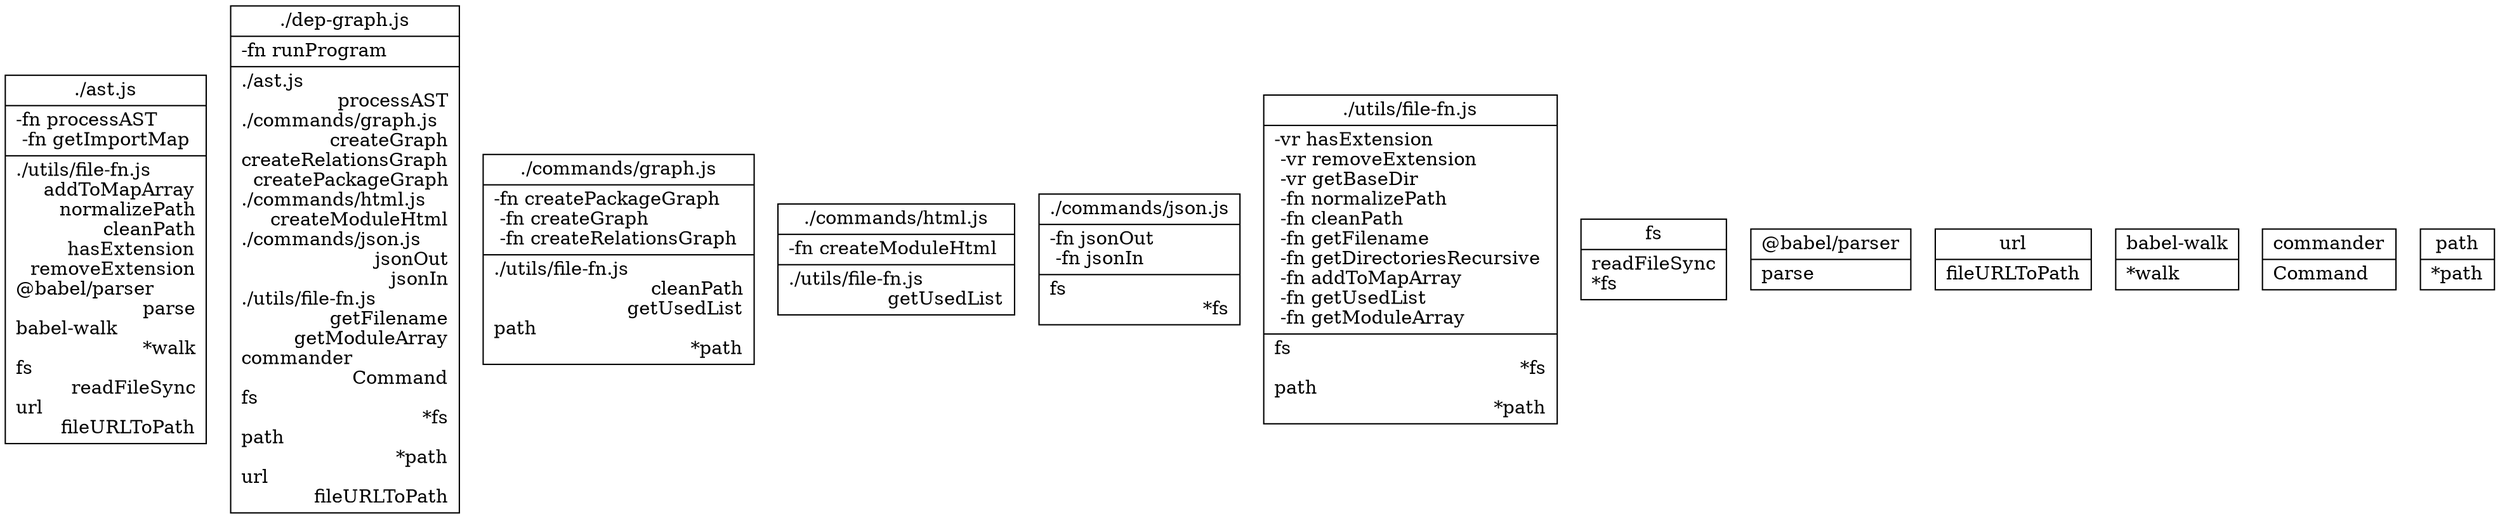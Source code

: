 digraph {
node [shape=record];
"./ast.js" [label="{ ./ast.js | 
	 -fn processAST \l
	 -fn getImportMap \l
|		./utils/file-fn.js\l		addToMapArray\r
		normalizePath\r
		cleanPath\r
		hasExtension\r
		removeExtension\r
		@babel/parser\l		parse\r
		babel-walk\l		*walk\r
		fs\l		readFileSync\r
		url\l		fileURLToPath\r
}"];

"./dep-graph.js" [label="{ ./dep-graph.js | 
	 -fn runProgram \l
|		./ast.js\l		processAST\r
		./commands/graph.js\l		createGraph\r
		createRelationsGraph\r
		createPackageGraph\r
		./commands/html.js\l		createModuleHtml\r
		./commands/json.js\l		jsonOut\r
		jsonIn\r
		./utils/file-fn.js\l		getFilename\r
		getModuleArray\r
		commander\l		Command\r
		fs\l		*fs\r
		path\l		*path\r
		url\l		fileURLToPath\r
}"];

"./commands/graph.js" [label="{ ./commands/graph.js | 
	 -fn createPackageGraph \l
	 -fn createGraph \l
	 -fn createRelationsGraph \l
|		./utils/file-fn.js\l		cleanPath\r
		getUsedList\r
		path\l		*path\r
}"];

"./commands/html.js" [label="{ ./commands/html.js | 
	 -fn createModuleHtml \l
|		./utils/file-fn.js\l		getUsedList\r
}"];

"./commands/json.js" [label="{ ./commands/json.js | 
	 -fn jsonOut \l
	 -fn jsonIn \l
|		fs\l		*fs\r
}"];

"./utils/file-fn.js" [label="{ ./utils/file-fn.js | 
	 -vr hasExtension \l
	 -vr removeExtension \l
	 -vr getBaseDir \l
	 -fn normalizePath \l
	 -fn cleanPath \l
	 -fn getFilename \l
	 -fn getDirectoriesRecursive \l
	 -fn addToMapArray \l
	 -fn getUsedList \l
	 -fn getModuleArray \l
|		fs\l		*fs\r
		path\l		*path\r
}"];

"fs" [label="{fs|
	readFileSync\l
	*fs\l
}"];

"@babel/parser" [label="{@babel/parser|
	parse\l
}"];

"url" [label="{url|
	fileURLToPath\l
}"];

"babel-walk" [label="{babel-walk|
	*walk\l
}"];

"commander" [label="{commander|
	Command\l
}"];

"path" [label="{path|
	*path\l
}"];

}

